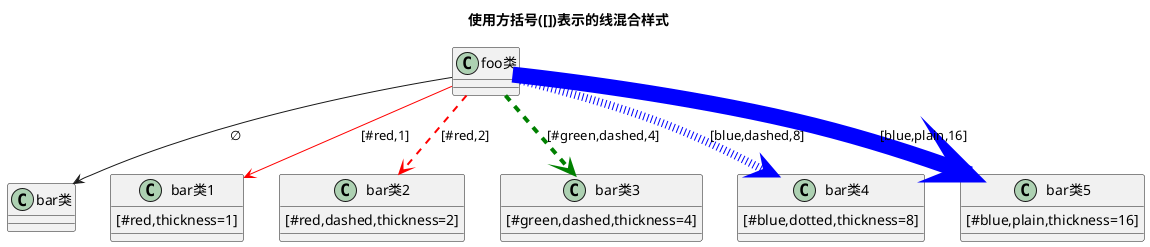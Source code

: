 @startuml
title 使用方括号([])表示的线混合样式
class foo类
class bar类
bar类1 : [#red,thickness=1]
bar类2 : [#red,dashed,thickness=2]
bar类3 : [#green,dashed,thickness=4]
bar类4 : [#blue,dotted,thickness=8]
bar类5 : [#blue,plain,thickness=16]

foo类 --> bar类 : ∅
foo类 -[#red,thickness=1]-> bar类1 : [#red,1]
foo类 -[#red,dashed,thickness=2]-> bar类2 : [#red,2]
foo类 -[#green,dashed,thickness=4]-> bar类3 : [#green,dashed,4]
foo类 -[#blue,dotted,thickness=8]-> bar类4 : [blue,dashed,8]
foo类 -[#blue,plain,thickness=16]-> bar类5 : [blue,plain,16]
@enduml